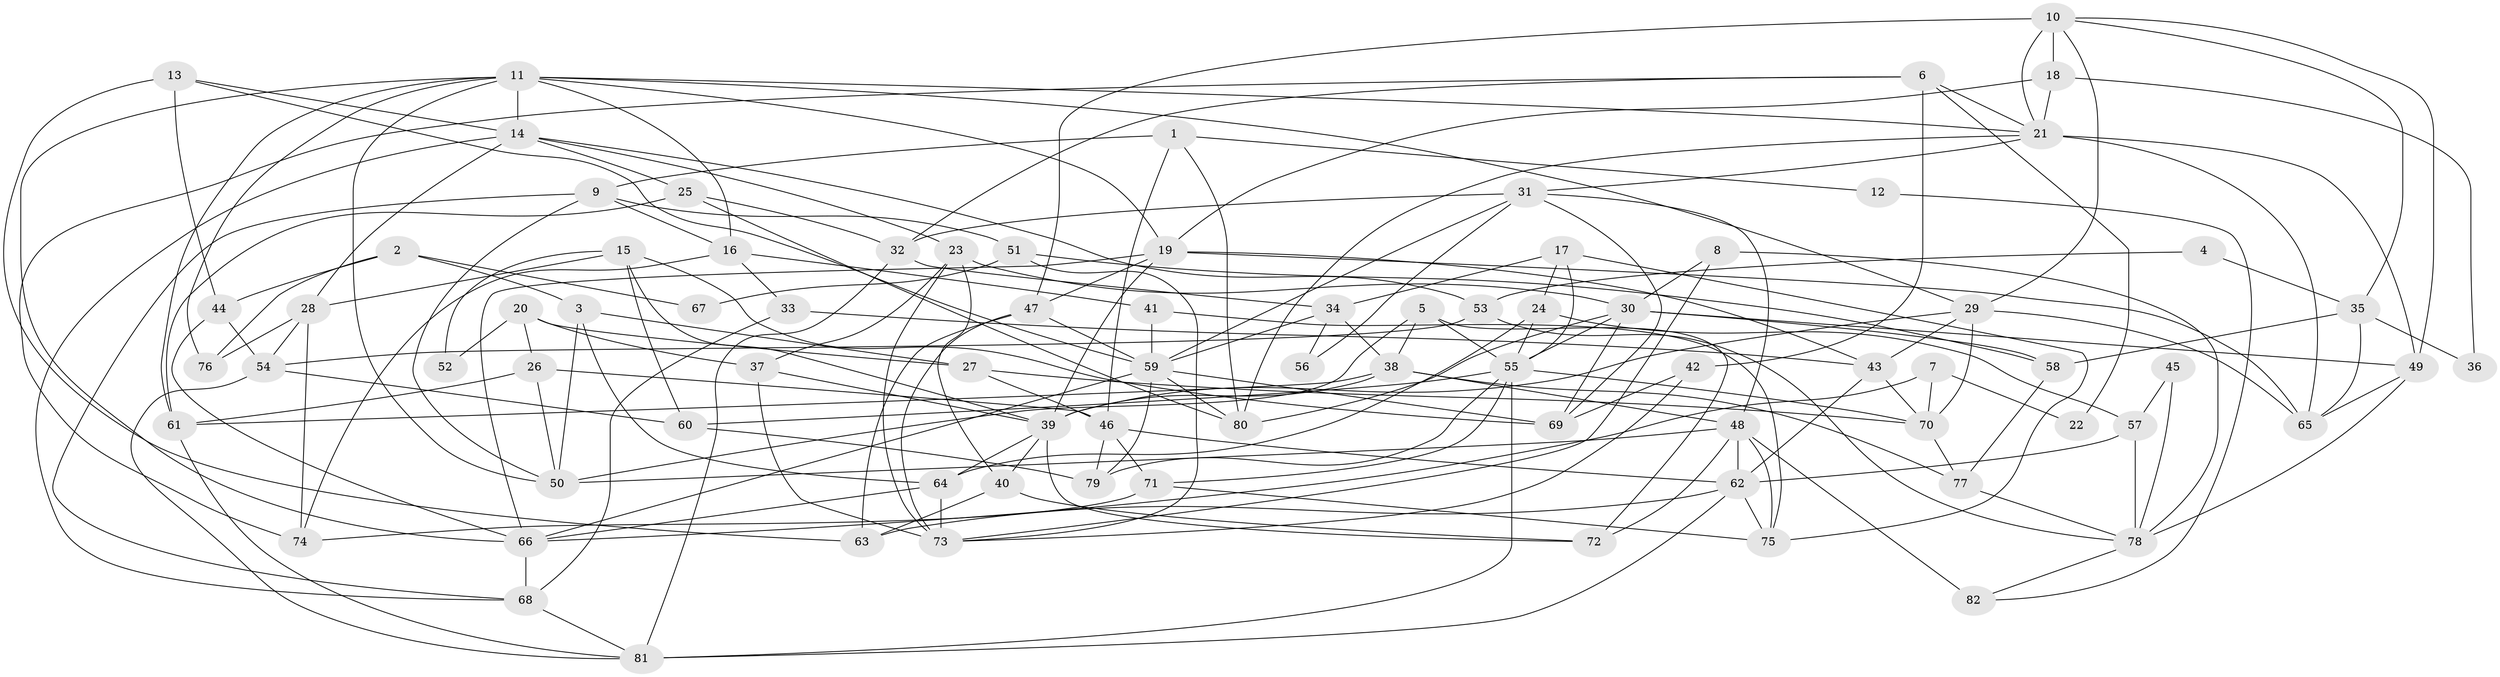 // original degree distribution, {4: 0.28205128205128205, 2: 0.1282051282051282, 3: 0.27350427350427353, 7: 0.06837606837606838, 5: 0.18803418803418803, 8: 0.008547008547008548, 6: 0.05128205128205128}
// Generated by graph-tools (version 1.1) at 2025/36/03/04/25 23:36:59]
// undirected, 82 vertices, 194 edges
graph export_dot {
  node [color=gray90,style=filled];
  1;
  2;
  3;
  4;
  5;
  6;
  7;
  8;
  9;
  10;
  11;
  12;
  13;
  14;
  15;
  16;
  17;
  18;
  19;
  20;
  21;
  22;
  23;
  24;
  25;
  26;
  27;
  28;
  29;
  30;
  31;
  32;
  33;
  34;
  35;
  36;
  37;
  38;
  39;
  40;
  41;
  42;
  43;
  44;
  45;
  46;
  47;
  48;
  49;
  50;
  51;
  52;
  53;
  54;
  55;
  56;
  57;
  58;
  59;
  60;
  61;
  62;
  63;
  64;
  65;
  66;
  67;
  68;
  69;
  70;
  71;
  72;
  73;
  74;
  75;
  76;
  77;
  78;
  79;
  80;
  81;
  82;
  1 -- 9 [weight=1.0];
  1 -- 12 [weight=1.0];
  1 -- 46 [weight=1.0];
  1 -- 80 [weight=1.0];
  2 -- 3 [weight=1.0];
  2 -- 44 [weight=1.0];
  2 -- 67 [weight=1.0];
  2 -- 76 [weight=1.0];
  3 -- 27 [weight=1.0];
  3 -- 50 [weight=1.0];
  3 -- 64 [weight=1.0];
  4 -- 35 [weight=1.0];
  4 -- 53 [weight=1.0];
  5 -- 38 [weight=1.0];
  5 -- 50 [weight=1.0];
  5 -- 55 [weight=1.0];
  5 -- 72 [weight=1.0];
  6 -- 21 [weight=1.0];
  6 -- 22 [weight=1.0];
  6 -- 32 [weight=1.0];
  6 -- 42 [weight=1.0];
  6 -- 74 [weight=1.0];
  7 -- 22 [weight=1.0];
  7 -- 66 [weight=1.0];
  7 -- 70 [weight=1.0];
  8 -- 30 [weight=1.0];
  8 -- 73 [weight=1.0];
  8 -- 78 [weight=1.0];
  9 -- 16 [weight=1.0];
  9 -- 50 [weight=1.0];
  9 -- 51 [weight=1.0];
  9 -- 68 [weight=1.0];
  10 -- 18 [weight=1.0];
  10 -- 21 [weight=2.0];
  10 -- 29 [weight=1.0];
  10 -- 35 [weight=1.0];
  10 -- 47 [weight=1.0];
  10 -- 49 [weight=1.0];
  11 -- 14 [weight=2.0];
  11 -- 16 [weight=1.0];
  11 -- 19 [weight=1.0];
  11 -- 21 [weight=1.0];
  11 -- 29 [weight=1.0];
  11 -- 50 [weight=1.0];
  11 -- 61 [weight=1.0];
  11 -- 66 [weight=1.0];
  11 -- 76 [weight=1.0];
  12 -- 82 [weight=1.0];
  13 -- 14 [weight=1.0];
  13 -- 44 [weight=1.0];
  13 -- 59 [weight=1.0];
  13 -- 63 [weight=1.0];
  14 -- 23 [weight=1.0];
  14 -- 25 [weight=1.0];
  14 -- 28 [weight=1.0];
  14 -- 53 [weight=1.0];
  14 -- 68 [weight=1.0];
  15 -- 28 [weight=1.0];
  15 -- 39 [weight=1.0];
  15 -- 52 [weight=1.0];
  15 -- 60 [weight=1.0];
  15 -- 69 [weight=1.0];
  16 -- 33 [weight=1.0];
  16 -- 41 [weight=1.0];
  16 -- 74 [weight=1.0];
  17 -- 24 [weight=1.0];
  17 -- 34 [weight=1.0];
  17 -- 55 [weight=1.0];
  17 -- 75 [weight=1.0];
  18 -- 19 [weight=1.0];
  18 -- 21 [weight=1.0];
  18 -- 36 [weight=1.0];
  19 -- 39 [weight=1.0];
  19 -- 43 [weight=1.0];
  19 -- 47 [weight=1.0];
  19 -- 65 [weight=1.0];
  19 -- 66 [weight=1.0];
  20 -- 26 [weight=1.0];
  20 -- 27 [weight=1.0];
  20 -- 37 [weight=1.0];
  20 -- 52 [weight=1.0];
  21 -- 31 [weight=1.0];
  21 -- 49 [weight=1.0];
  21 -- 65 [weight=1.0];
  21 -- 80 [weight=1.0];
  23 -- 30 [weight=1.0];
  23 -- 37 [weight=1.0];
  23 -- 40 [weight=1.0];
  23 -- 73 [weight=1.0];
  24 -- 55 [weight=1.0];
  24 -- 57 [weight=1.0];
  24 -- 64 [weight=1.0];
  25 -- 32 [weight=1.0];
  25 -- 61 [weight=1.0];
  25 -- 80 [weight=1.0];
  26 -- 46 [weight=1.0];
  26 -- 50 [weight=1.0];
  26 -- 61 [weight=1.0];
  27 -- 46 [weight=1.0];
  27 -- 70 [weight=1.0];
  28 -- 54 [weight=1.0];
  28 -- 74 [weight=1.0];
  28 -- 76 [weight=1.0];
  29 -- 39 [weight=1.0];
  29 -- 43 [weight=1.0];
  29 -- 65 [weight=1.0];
  29 -- 70 [weight=1.0];
  30 -- 49 [weight=1.0];
  30 -- 55 [weight=1.0];
  30 -- 58 [weight=1.0];
  30 -- 69 [weight=1.0];
  30 -- 80 [weight=1.0];
  31 -- 32 [weight=1.0];
  31 -- 48 [weight=1.0];
  31 -- 56 [weight=1.0];
  31 -- 59 [weight=1.0];
  31 -- 69 [weight=1.0];
  32 -- 34 [weight=1.0];
  32 -- 81 [weight=1.0];
  33 -- 43 [weight=1.0];
  33 -- 68 [weight=1.0];
  34 -- 38 [weight=1.0];
  34 -- 56 [weight=1.0];
  34 -- 59 [weight=2.0];
  35 -- 36 [weight=1.0];
  35 -- 58 [weight=1.0];
  35 -- 65 [weight=1.0];
  37 -- 39 [weight=1.0];
  37 -- 73 [weight=1.0];
  38 -- 39 [weight=1.0];
  38 -- 48 [weight=1.0];
  38 -- 61 [weight=1.0];
  38 -- 77 [weight=1.0];
  39 -- 40 [weight=1.0];
  39 -- 64 [weight=1.0];
  39 -- 72 [weight=1.0];
  40 -- 63 [weight=1.0];
  40 -- 72 [weight=1.0];
  41 -- 59 [weight=1.0];
  41 -- 75 [weight=1.0];
  42 -- 69 [weight=1.0];
  42 -- 73 [weight=1.0];
  43 -- 62 [weight=1.0];
  43 -- 70 [weight=1.0];
  44 -- 54 [weight=1.0];
  44 -- 66 [weight=1.0];
  45 -- 57 [weight=1.0];
  45 -- 78 [weight=1.0];
  46 -- 62 [weight=1.0];
  46 -- 71 [weight=1.0];
  46 -- 79 [weight=1.0];
  47 -- 59 [weight=1.0];
  47 -- 63 [weight=1.0];
  47 -- 73 [weight=1.0];
  48 -- 50 [weight=1.0];
  48 -- 62 [weight=1.0];
  48 -- 72 [weight=1.0];
  48 -- 75 [weight=1.0];
  48 -- 82 [weight=2.0];
  49 -- 65 [weight=1.0];
  49 -- 78 [weight=1.0];
  51 -- 58 [weight=1.0];
  51 -- 67 [weight=1.0];
  51 -- 73 [weight=1.0];
  53 -- 54 [weight=1.0];
  53 -- 78 [weight=1.0];
  54 -- 60 [weight=1.0];
  54 -- 81 [weight=1.0];
  55 -- 60 [weight=1.0];
  55 -- 70 [weight=1.0];
  55 -- 71 [weight=1.0];
  55 -- 79 [weight=1.0];
  55 -- 81 [weight=1.0];
  57 -- 62 [weight=1.0];
  57 -- 78 [weight=1.0];
  58 -- 77 [weight=1.0];
  59 -- 66 [weight=1.0];
  59 -- 69 [weight=1.0];
  59 -- 79 [weight=1.0];
  59 -- 80 [weight=1.0];
  60 -- 79 [weight=1.0];
  61 -- 81 [weight=1.0];
  62 -- 63 [weight=1.0];
  62 -- 75 [weight=1.0];
  62 -- 81 [weight=1.0];
  64 -- 66 [weight=1.0];
  64 -- 73 [weight=1.0];
  66 -- 68 [weight=1.0];
  68 -- 81 [weight=1.0];
  70 -- 77 [weight=1.0];
  71 -- 74 [weight=1.0];
  71 -- 75 [weight=1.0];
  77 -- 78 [weight=1.0];
  78 -- 82 [weight=1.0];
}
